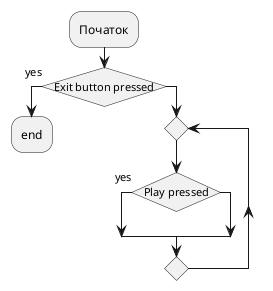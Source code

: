 ﻿@startuml
skinparam linetype ortho
skinparam ConditionEndStyle hline
skinparam ConditionStyle InsideDiamond
skinparam DefaultTextAlignment center
:Початок;
if (Exit button pressed) then (yes)
:end;
else 
    repeat
    if (Play pressed) then (yes)
    
    endif
    
    repeat while ()
endif
kill
@enduml